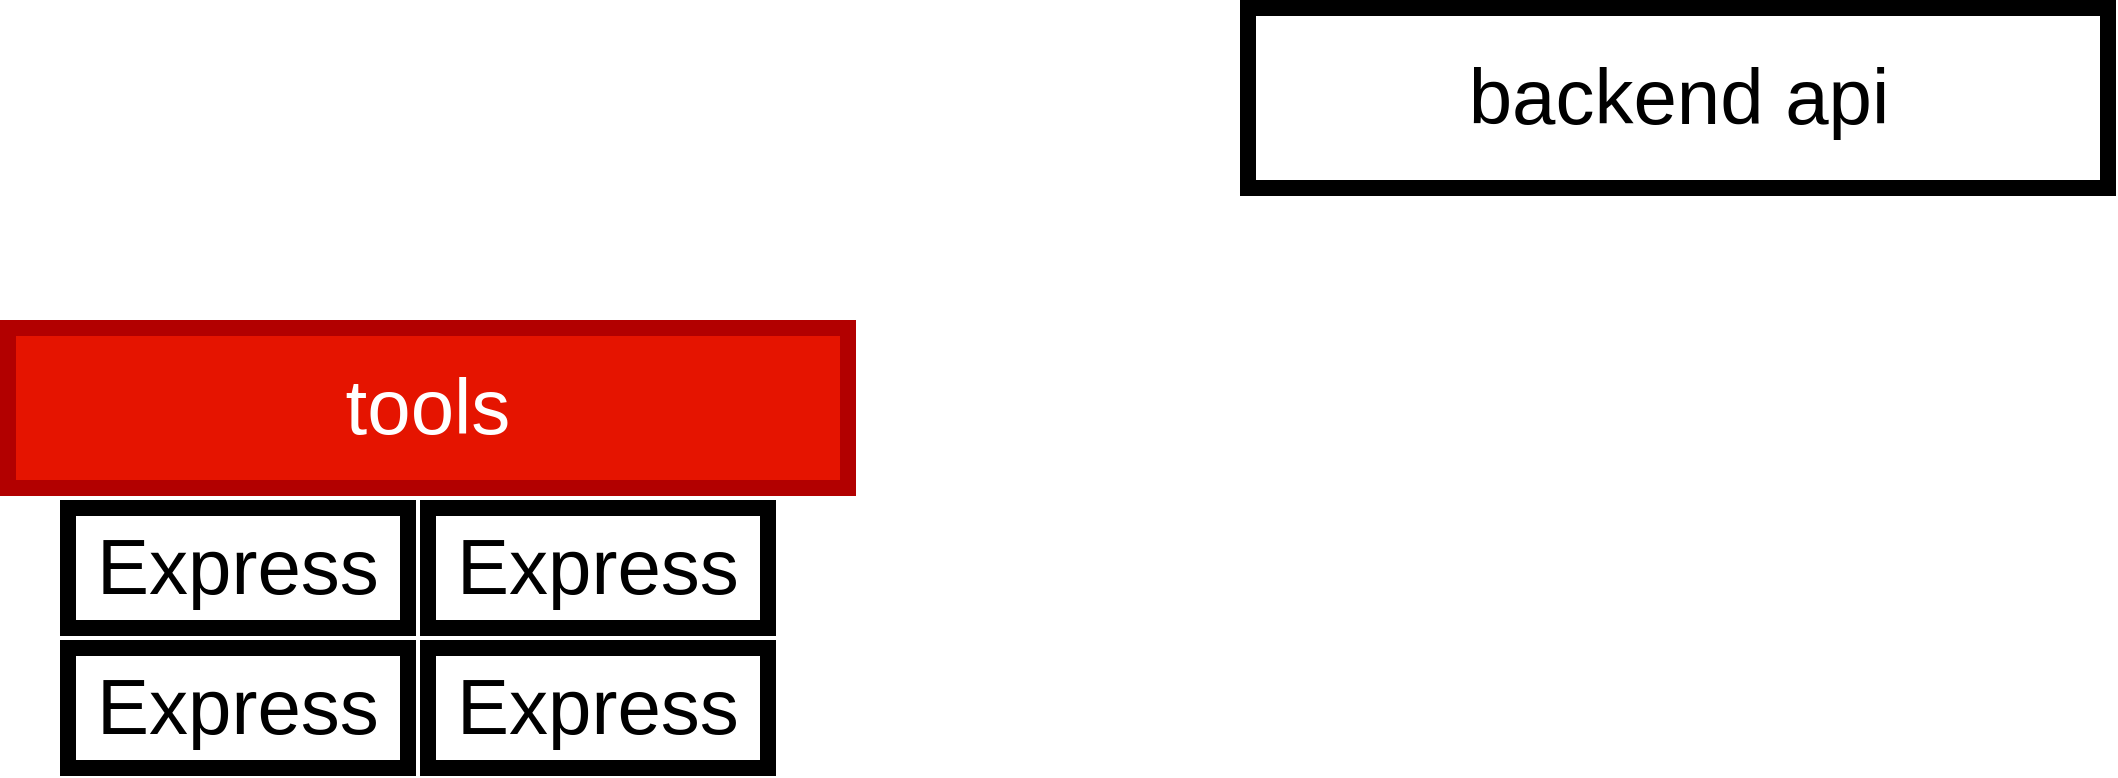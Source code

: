 <mxfile>
    <diagram id="RKlBMdnLVNlHsbkL5HXI" name="Page-1">
        <mxGraphModel dx="2854" dy="2366" grid="1" gridSize="10" guides="1" tooltips="1" connect="1" arrows="1" fold="1" page="1" pageScale="1" pageWidth="850" pageHeight="1100" math="0" shadow="0">
            <root>
                <mxCell id="0"/>
                <mxCell id="1" parent="0"/>
                <mxCell id="4" value="" style="group" vertex="1" connectable="0" parent="1">
                    <mxGeometry x="-210" y="-1070" width="430" height="90" as="geometry"/>
                </mxCell>
                <mxCell id="3" value="" style="rounded=0;whiteSpace=wrap;html=1;strokeWidth=8;fontSize=33;" vertex="1" parent="4">
                    <mxGeometry width="430" height="90" as="geometry"/>
                </mxCell>
                <mxCell id="2" value="&lt;font style=&quot;font-size: 39px;&quot;&gt;backend api&lt;/font&gt;" style="text;html=1;strokeColor=none;fillColor=none;align=center;verticalAlign=middle;whiteSpace=wrap;rounded=0;strokeWidth=8;" vertex="1" parent="4">
                    <mxGeometry x="94" y="30" width="242.5" height="30" as="geometry"/>
                </mxCell>
                <mxCell id="8" value="tools" style="text;html=1;align=center;verticalAlign=middle;whiteSpace=wrap;rounded=0;strokeWidth=8;fontSize=39;fillColor=#e51400;strokeColor=#B20000;fontColor=#ffffff;" vertex="1" parent="1">
                    <mxGeometry x="-830" y="-910" width="420" height="80" as="geometry"/>
                </mxCell>
                <mxCell id="10" value="Express" style="rounded=0;whiteSpace=wrap;html=1;strokeWidth=8;fontSize=39;" vertex="1" parent="1">
                    <mxGeometry x="-800" y="-820" width="170" height="60" as="geometry"/>
                </mxCell>
                <mxCell id="MV1ImlWhGHKIbx40s_I_-10" value="Express" style="rounded=0;whiteSpace=wrap;html=1;strokeWidth=8;fontSize=39;" vertex="1" parent="1">
                    <mxGeometry x="-620" y="-820" width="170" height="60" as="geometry"/>
                </mxCell>
                <mxCell id="MV1ImlWhGHKIbx40s_I_-11" value="Express" style="rounded=0;whiteSpace=wrap;html=1;strokeWidth=8;fontSize=39;" vertex="1" parent="1">
                    <mxGeometry x="-800" y="-750" width="170" height="60" as="geometry"/>
                </mxCell>
                <mxCell id="MV1ImlWhGHKIbx40s_I_-12" value="Express" style="rounded=0;whiteSpace=wrap;html=1;strokeWidth=8;fontSize=39;" vertex="1" parent="1">
                    <mxGeometry x="-620" y="-750" width="170" height="60" as="geometry"/>
                </mxCell>
            </root>
        </mxGraphModel>
    </diagram>
    <diagram id="ExRAn80eEn_FO7Fd2pBc" name="Page-2">
        <mxGraphModel dx="1040" dy="633" grid="1" gridSize="10" guides="1" tooltips="1" connect="1" arrows="1" fold="1" page="1" pageScale="1" pageWidth="850" pageHeight="1100" math="0" shadow="0">
            <root>
                <mxCell id="0"/>
                <mxCell id="1" parent="0"/>
            </root>
        </mxGraphModel>
    </diagram>
</mxfile>